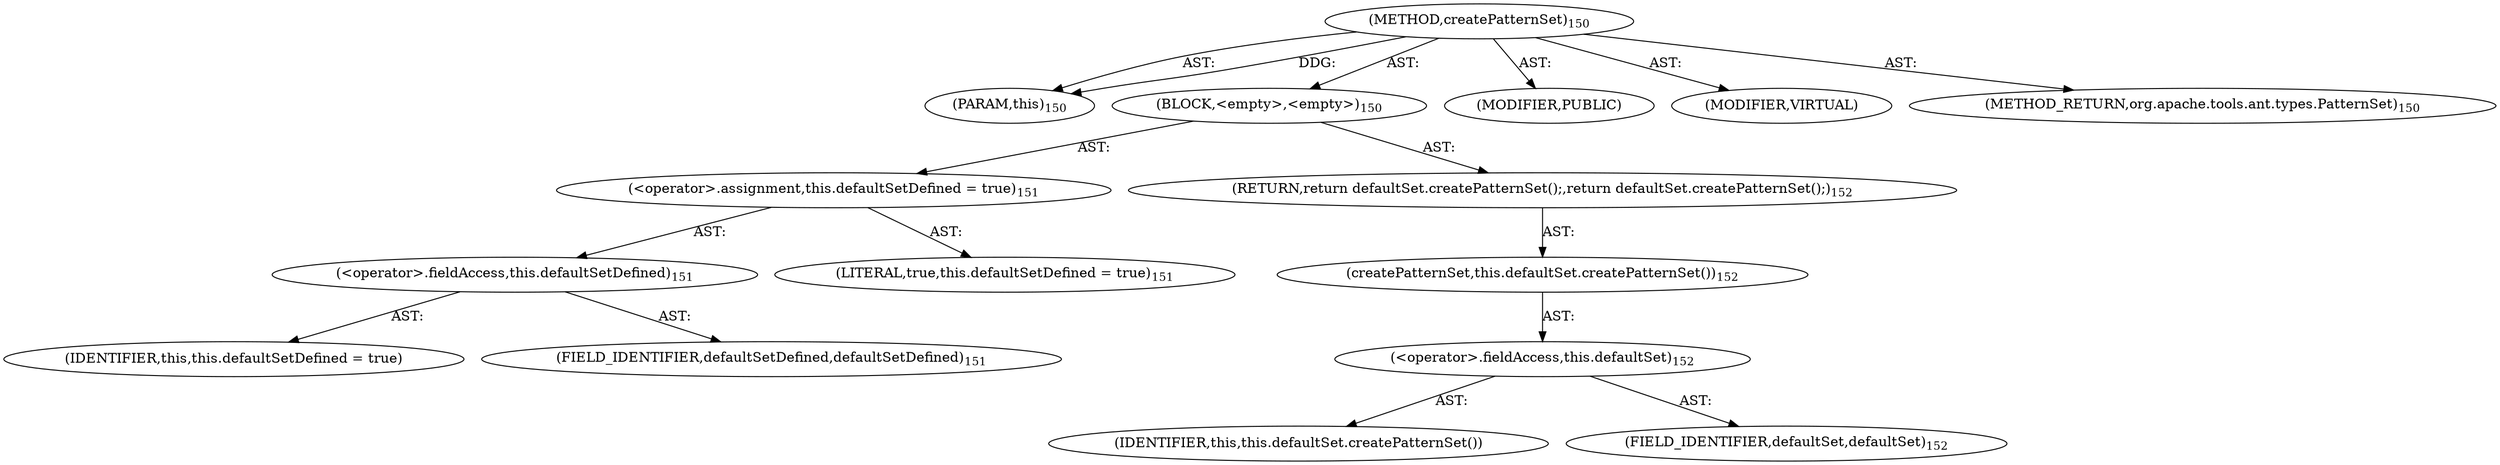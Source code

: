 digraph "createPatternSet" {  
"111669149703" [label = <(METHOD,createPatternSet)<SUB>150</SUB>> ]
"115964117009" [label = <(PARAM,this)<SUB>150</SUB>> ]
"25769803783" [label = <(BLOCK,&lt;empty&gt;,&lt;empty&gt;)<SUB>150</SUB>> ]
"30064771106" [label = <(&lt;operator&gt;.assignment,this.defaultSetDefined = true)<SUB>151</SUB>> ]
"30064771107" [label = <(&lt;operator&gt;.fieldAccess,this.defaultSetDefined)<SUB>151</SUB>> ]
"68719476781" [label = <(IDENTIFIER,this,this.defaultSetDefined = true)> ]
"55834574859" [label = <(FIELD_IDENTIFIER,defaultSetDefined,defaultSetDefined)<SUB>151</SUB>> ]
"90194313224" [label = <(LITERAL,true,this.defaultSetDefined = true)<SUB>151</SUB>> ]
"146028888066" [label = <(RETURN,return defaultSet.createPatternSet();,return defaultSet.createPatternSet();)<SUB>152</SUB>> ]
"30064771108" [label = <(createPatternSet,this.defaultSet.createPatternSet())<SUB>152</SUB>> ]
"30064771109" [label = <(&lt;operator&gt;.fieldAccess,this.defaultSet)<SUB>152</SUB>> ]
"68719476782" [label = <(IDENTIFIER,this,this.defaultSet.createPatternSet())> ]
"55834574860" [label = <(FIELD_IDENTIFIER,defaultSet,defaultSet)<SUB>152</SUB>> ]
"133143986193" [label = <(MODIFIER,PUBLIC)> ]
"133143986194" [label = <(MODIFIER,VIRTUAL)> ]
"128849018887" [label = <(METHOD_RETURN,org.apache.tools.ant.types.PatternSet)<SUB>150</SUB>> ]
  "111669149703" -> "115964117009"  [ label = "AST: "] 
  "111669149703" -> "25769803783"  [ label = "AST: "] 
  "111669149703" -> "133143986193"  [ label = "AST: "] 
  "111669149703" -> "133143986194"  [ label = "AST: "] 
  "111669149703" -> "128849018887"  [ label = "AST: "] 
  "25769803783" -> "30064771106"  [ label = "AST: "] 
  "25769803783" -> "146028888066"  [ label = "AST: "] 
  "30064771106" -> "30064771107"  [ label = "AST: "] 
  "30064771106" -> "90194313224"  [ label = "AST: "] 
  "30064771107" -> "68719476781"  [ label = "AST: "] 
  "30064771107" -> "55834574859"  [ label = "AST: "] 
  "146028888066" -> "30064771108"  [ label = "AST: "] 
  "30064771108" -> "30064771109"  [ label = "AST: "] 
  "30064771109" -> "68719476782"  [ label = "AST: "] 
  "30064771109" -> "55834574860"  [ label = "AST: "] 
  "111669149703" -> "115964117009"  [ label = "DDG: "] 
}
